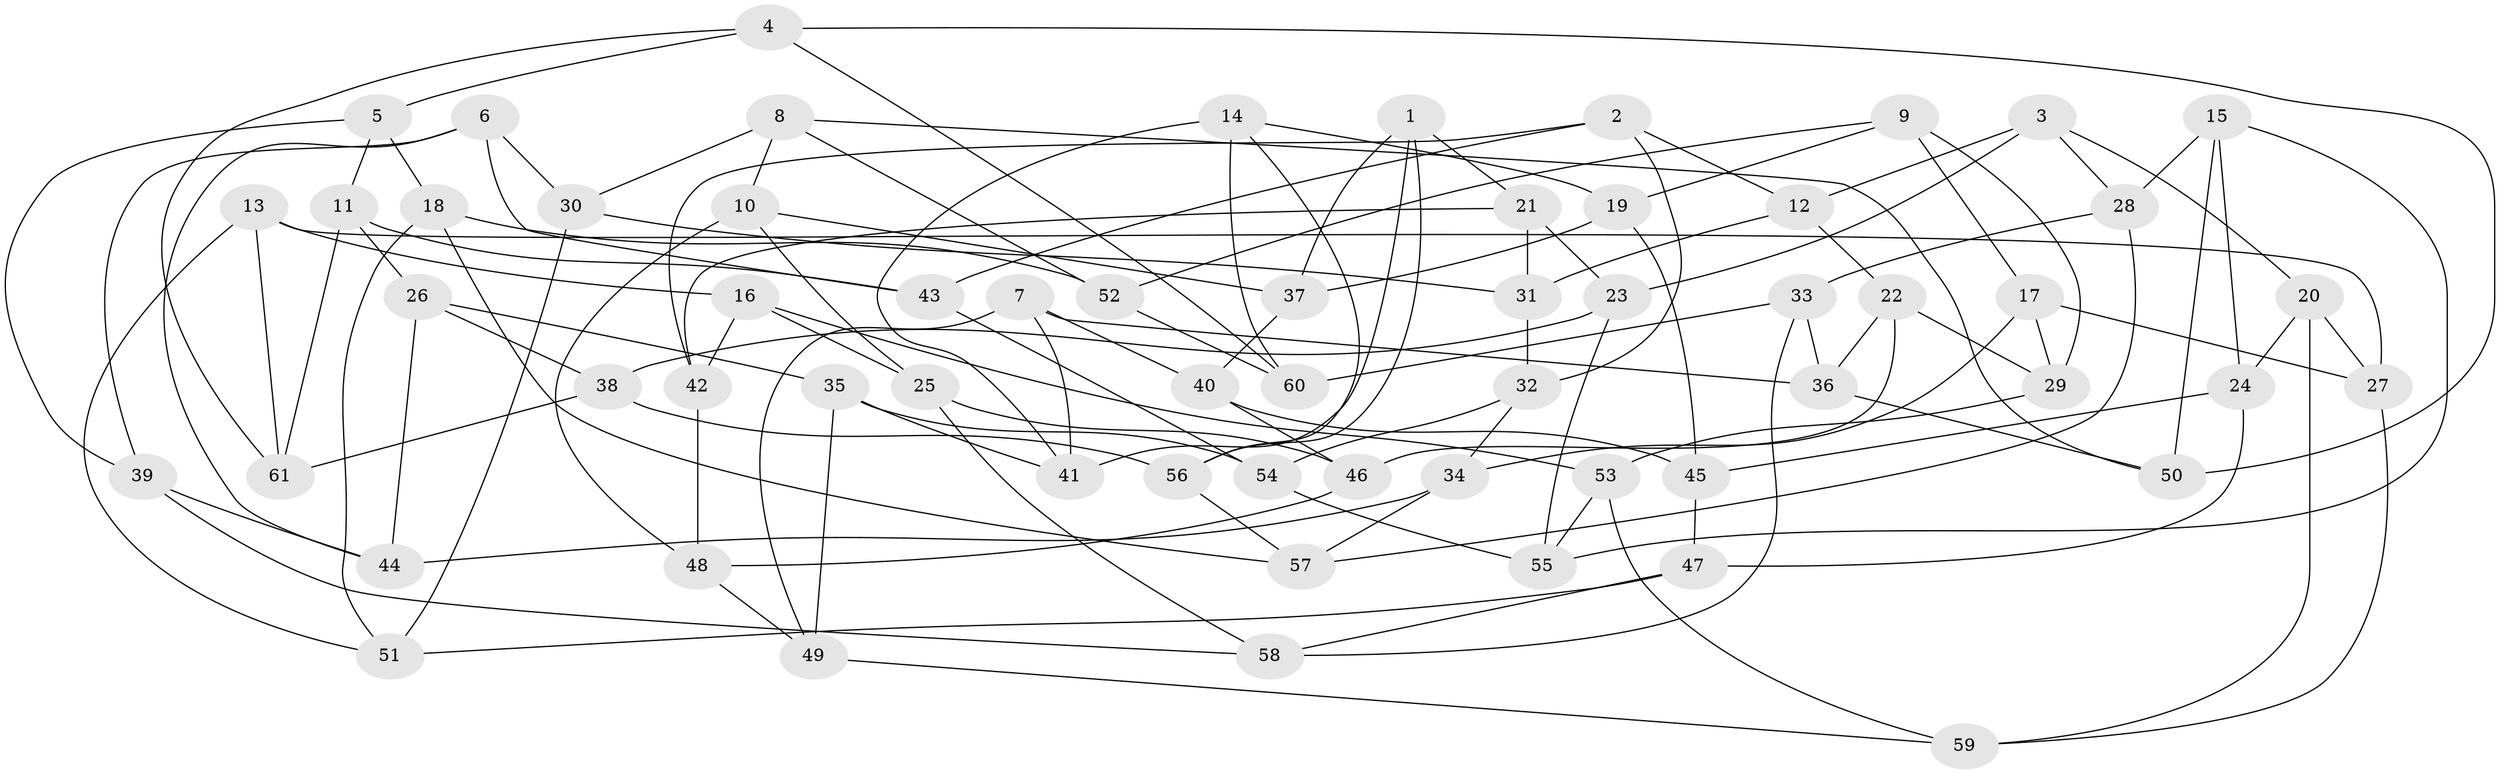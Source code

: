 // Generated by graph-tools (version 1.1) at 2025/27/03/09/25 03:27:01]
// undirected, 61 vertices, 122 edges
graph export_dot {
graph [start="1"]
  node [color=gray90,style=filled];
  1;
  2;
  3;
  4;
  5;
  6;
  7;
  8;
  9;
  10;
  11;
  12;
  13;
  14;
  15;
  16;
  17;
  18;
  19;
  20;
  21;
  22;
  23;
  24;
  25;
  26;
  27;
  28;
  29;
  30;
  31;
  32;
  33;
  34;
  35;
  36;
  37;
  38;
  39;
  40;
  41;
  42;
  43;
  44;
  45;
  46;
  47;
  48;
  49;
  50;
  51;
  52;
  53;
  54;
  55;
  56;
  57;
  58;
  59;
  60;
  61;
  1 -- 56;
  1 -- 37;
  1 -- 41;
  1 -- 21;
  2 -- 43;
  2 -- 32;
  2 -- 12;
  2 -- 42;
  3 -- 12;
  3 -- 20;
  3 -- 28;
  3 -- 23;
  4 -- 5;
  4 -- 61;
  4 -- 60;
  4 -- 50;
  5 -- 11;
  5 -- 18;
  5 -- 39;
  6 -- 39;
  6 -- 44;
  6 -- 43;
  6 -- 30;
  7 -- 36;
  7 -- 49;
  7 -- 40;
  7 -- 41;
  8 -- 52;
  8 -- 10;
  8 -- 50;
  8 -- 30;
  9 -- 17;
  9 -- 52;
  9 -- 29;
  9 -- 19;
  10 -- 37;
  10 -- 48;
  10 -- 25;
  11 -- 43;
  11 -- 61;
  11 -- 26;
  12 -- 22;
  12 -- 31;
  13 -- 61;
  13 -- 27;
  13 -- 51;
  13 -- 16;
  14 -- 19;
  14 -- 56;
  14 -- 60;
  14 -- 41;
  15 -- 28;
  15 -- 24;
  15 -- 55;
  15 -- 50;
  16 -- 25;
  16 -- 42;
  16 -- 53;
  17 -- 29;
  17 -- 27;
  17 -- 34;
  18 -- 57;
  18 -- 52;
  18 -- 51;
  19 -- 45;
  19 -- 37;
  20 -- 24;
  20 -- 59;
  20 -- 27;
  21 -- 42;
  21 -- 23;
  21 -- 31;
  22 -- 36;
  22 -- 46;
  22 -- 29;
  23 -- 38;
  23 -- 55;
  24 -- 47;
  24 -- 45;
  25 -- 58;
  25 -- 46;
  26 -- 44;
  26 -- 35;
  26 -- 38;
  27 -- 59;
  28 -- 57;
  28 -- 33;
  29 -- 53;
  30 -- 31;
  30 -- 51;
  31 -- 32;
  32 -- 54;
  32 -- 34;
  33 -- 60;
  33 -- 36;
  33 -- 58;
  34 -- 57;
  34 -- 44;
  35 -- 54;
  35 -- 41;
  35 -- 49;
  36 -- 50;
  37 -- 40;
  38 -- 56;
  38 -- 61;
  39 -- 44;
  39 -- 58;
  40 -- 46;
  40 -- 45;
  42 -- 48;
  43 -- 54;
  45 -- 47;
  46 -- 48;
  47 -- 58;
  47 -- 51;
  48 -- 49;
  49 -- 59;
  52 -- 60;
  53 -- 55;
  53 -- 59;
  54 -- 55;
  56 -- 57;
}
